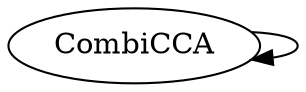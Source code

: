 /* Created by mdot for Matlab */
digraph m2html {
  CombiCCA -> CombiCCA;

  CombiCCA [URL="CombiCCA.html"];
}